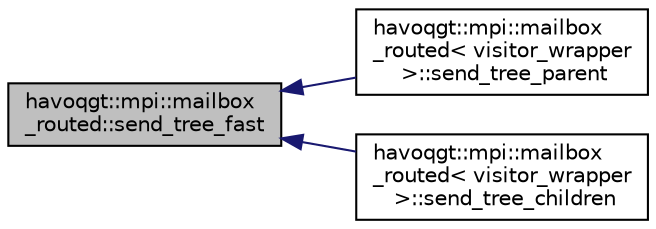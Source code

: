 digraph "havoqgt::mpi::mailbox_routed::send_tree_fast"
{
  edge [fontname="Helvetica",fontsize="10",labelfontname="Helvetica",labelfontsize="10"];
  node [fontname="Helvetica",fontsize="10",shape=record];
  rankdir="LR";
  Node1 [label="havoqgt::mpi::mailbox\l_routed::send_tree_fast",height=0.2,width=0.4,color="black", fillcolor="grey75", style="filled", fontcolor="black"];
  Node1 -> Node2 [dir="back",color="midnightblue",fontsize="10",style="solid",fontname="Helvetica"];
  Node2 [label="havoqgt::mpi::mailbox\l_routed\< visitor_wrapper\l \>::send_tree_parent",height=0.2,width=0.4,color="black", fillcolor="white", style="filled",URL="$classhavoqgt_1_1mpi_1_1mailbox__routed.html#a9b41dbf71d2f1f44f67fa53d3e6a3d53"];
  Node1 -> Node3 [dir="back",color="midnightblue",fontsize="10",style="solid",fontname="Helvetica"];
  Node3 [label="havoqgt::mpi::mailbox\l_routed\< visitor_wrapper\l \>::send_tree_children",height=0.2,width=0.4,color="black", fillcolor="white", style="filled",URL="$classhavoqgt_1_1mpi_1_1mailbox__routed.html#a00659e34108797cfeecd591479aa5b9d"];
}
